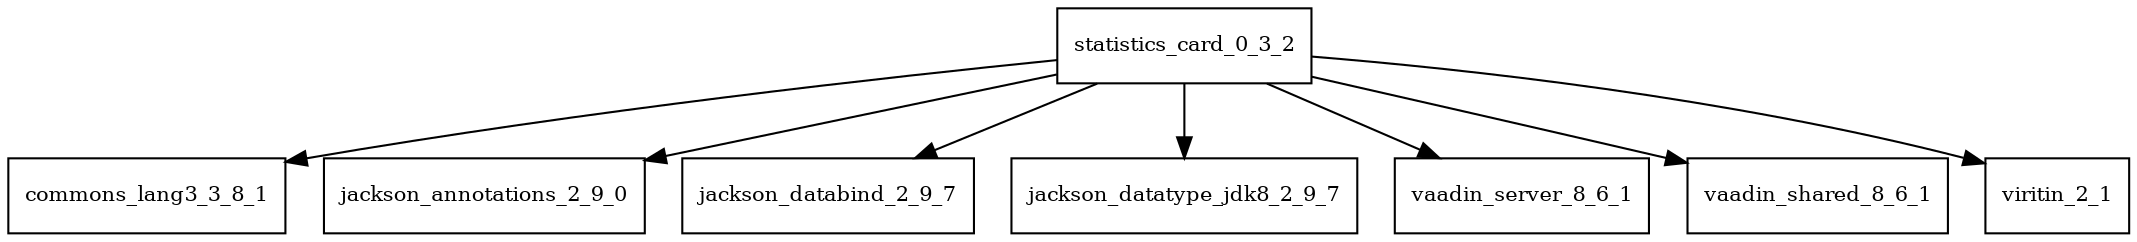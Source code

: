 digraph statistics_card_0_3_2_dependencies {
  node [shape = box, fontsize=10.0];
  statistics_card_0_3_2 -> commons_lang3_3_8_1;
  statistics_card_0_3_2 -> jackson_annotations_2_9_0;
  statistics_card_0_3_2 -> jackson_databind_2_9_7;
  statistics_card_0_3_2 -> jackson_datatype_jdk8_2_9_7;
  statistics_card_0_3_2 -> vaadin_server_8_6_1;
  statistics_card_0_3_2 -> vaadin_shared_8_6_1;
  statistics_card_0_3_2 -> viritin_2_1;
}
